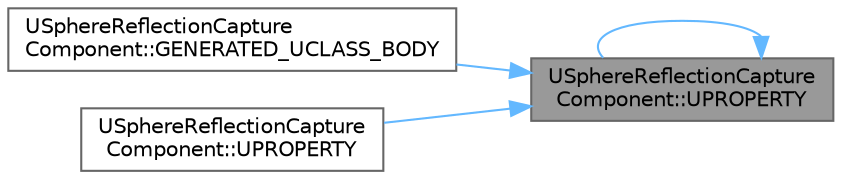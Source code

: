 digraph "USphereReflectionCaptureComponent::UPROPERTY"
{
 // INTERACTIVE_SVG=YES
 // LATEX_PDF_SIZE
  bgcolor="transparent";
  edge [fontname=Helvetica,fontsize=10,labelfontname=Helvetica,labelfontsize=10];
  node [fontname=Helvetica,fontsize=10,shape=box,height=0.2,width=0.4];
  rankdir="RL";
  Node1 [id="Node000001",label="USphereReflectionCapture\lComponent::UPROPERTY",height=0.2,width=0.4,color="gray40", fillcolor="grey60", style="filled", fontcolor="black",tooltip="Not needed anymore, not yet removed in case the artist setup values are needed in the future."];
  Node1 -> Node2 [id="edge1_Node000001_Node000002",dir="back",color="steelblue1",style="solid",tooltip=" "];
  Node2 [id="Node000002",label="USphereReflectionCapture\lComponent::GENERATED_UCLASS_BODY",height=0.2,width=0.4,color="grey40", fillcolor="white", style="filled",URL="$d4/d5e/classUSphereReflectionCaptureComponent.html#aae57263d73213efaa499d50849f100c2",tooltip="Radius of the area that can receive reflections from this capture."];
  Node1 -> Node1 [id="edge2_Node000001_Node000001",dir="back",color="steelblue1",style="solid",tooltip=" "];
  Node1 -> Node3 [id="edge3_Node000001_Node000003",dir="back",color="steelblue1",style="solid",tooltip=" "];
  Node3 [id="Node000003",label="USphereReflectionCapture\lComponent::UPROPERTY",height=0.2,width=0.4,color="grey40", fillcolor="white", style="filled",URL="$d4/d5e/classUSphereReflectionCaptureComponent.html#a77bae063dd6991f84631f4f39235363e",tooltip=" "];
}
